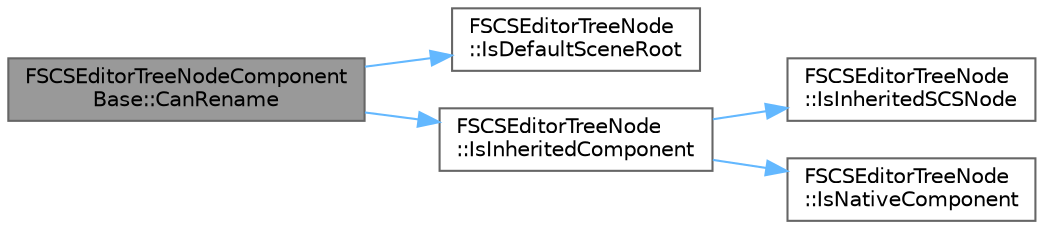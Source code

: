 digraph "FSCSEditorTreeNodeComponentBase::CanRename"
{
 // INTERACTIVE_SVG=YES
 // LATEX_PDF_SIZE
  bgcolor="transparent";
  edge [fontname=Helvetica,fontsize=10,labelfontname=Helvetica,labelfontsize=10];
  node [fontname=Helvetica,fontsize=10,shape=box,height=0.2,width=0.4];
  rankdir="LR";
  Node1 [id="Node000001",label="FSCSEditorTreeNodeComponent\lBase::CanRename",height=0.2,width=0.4,color="gray40", fillcolor="grey60", style="filled", fontcolor="black",tooltip=" "];
  Node1 -> Node2 [id="edge1_Node000001_Node000002",color="steelblue1",style="solid",tooltip=" "];
  Node2 [id="Node000002",label="FSCSEditorTreeNode\l::IsDefaultSceneRoot",height=0.2,width=0.4,color="grey40", fillcolor="white", style="filled",URL="$d3/deb/classFSCSEditorTreeNode.html#aac0e817d33225e203efb9fe17b001fa7",tooltip=" "];
  Node1 -> Node3 [id="edge2_Node000001_Node000003",color="steelblue1",style="solid",tooltip=" "];
  Node3 [id="Node000003",label="FSCSEditorTreeNode\l::IsInheritedComponent",height=0.2,width=0.4,color="grey40", fillcolor="white", style="filled",URL="$d3/deb/classFSCSEditorTreeNode.html#aafba5e84c74eaced175801462601cd6c",tooltip=" "];
  Node3 -> Node4 [id="edge3_Node000003_Node000004",color="steelblue1",style="solid",tooltip=" "];
  Node4 [id="Node000004",label="FSCSEditorTreeNode\l::IsInheritedSCSNode",height=0.2,width=0.4,color="grey40", fillcolor="white", style="filled",URL="$d3/deb/classFSCSEditorTreeNode.html#ab3095cec99335d467ed9c4230decc7d1",tooltip=" "];
  Node3 -> Node5 [id="edge4_Node000003_Node000005",color="steelblue1",style="solid",tooltip=" "];
  Node5 [id="Node000005",label="FSCSEditorTreeNode\l::IsNativeComponent",height=0.2,width=0.4,color="grey40", fillcolor="white", style="filled",URL="$d3/deb/classFSCSEditorTreeNode.html#acea2cce6222d17ccf1393b209ad5272e",tooltip=" "];
}
